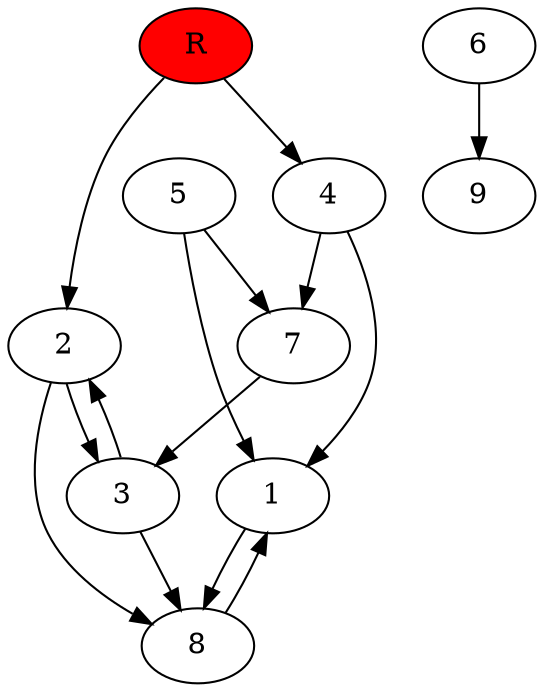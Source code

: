 digraph prb17007 {
	1
	2
	3
	4
	5
	6
	7
	8
	R [fillcolor="#ff0000" style=filled]
	1 -> 8
	2 -> 3
	2 -> 8
	3 -> 2
	3 -> 8
	4 -> 1
	4 -> 7
	5 -> 1
	5 -> 7
	6 -> 9
	7 -> 3
	8 -> 1
	R -> 2
	R -> 4
}
